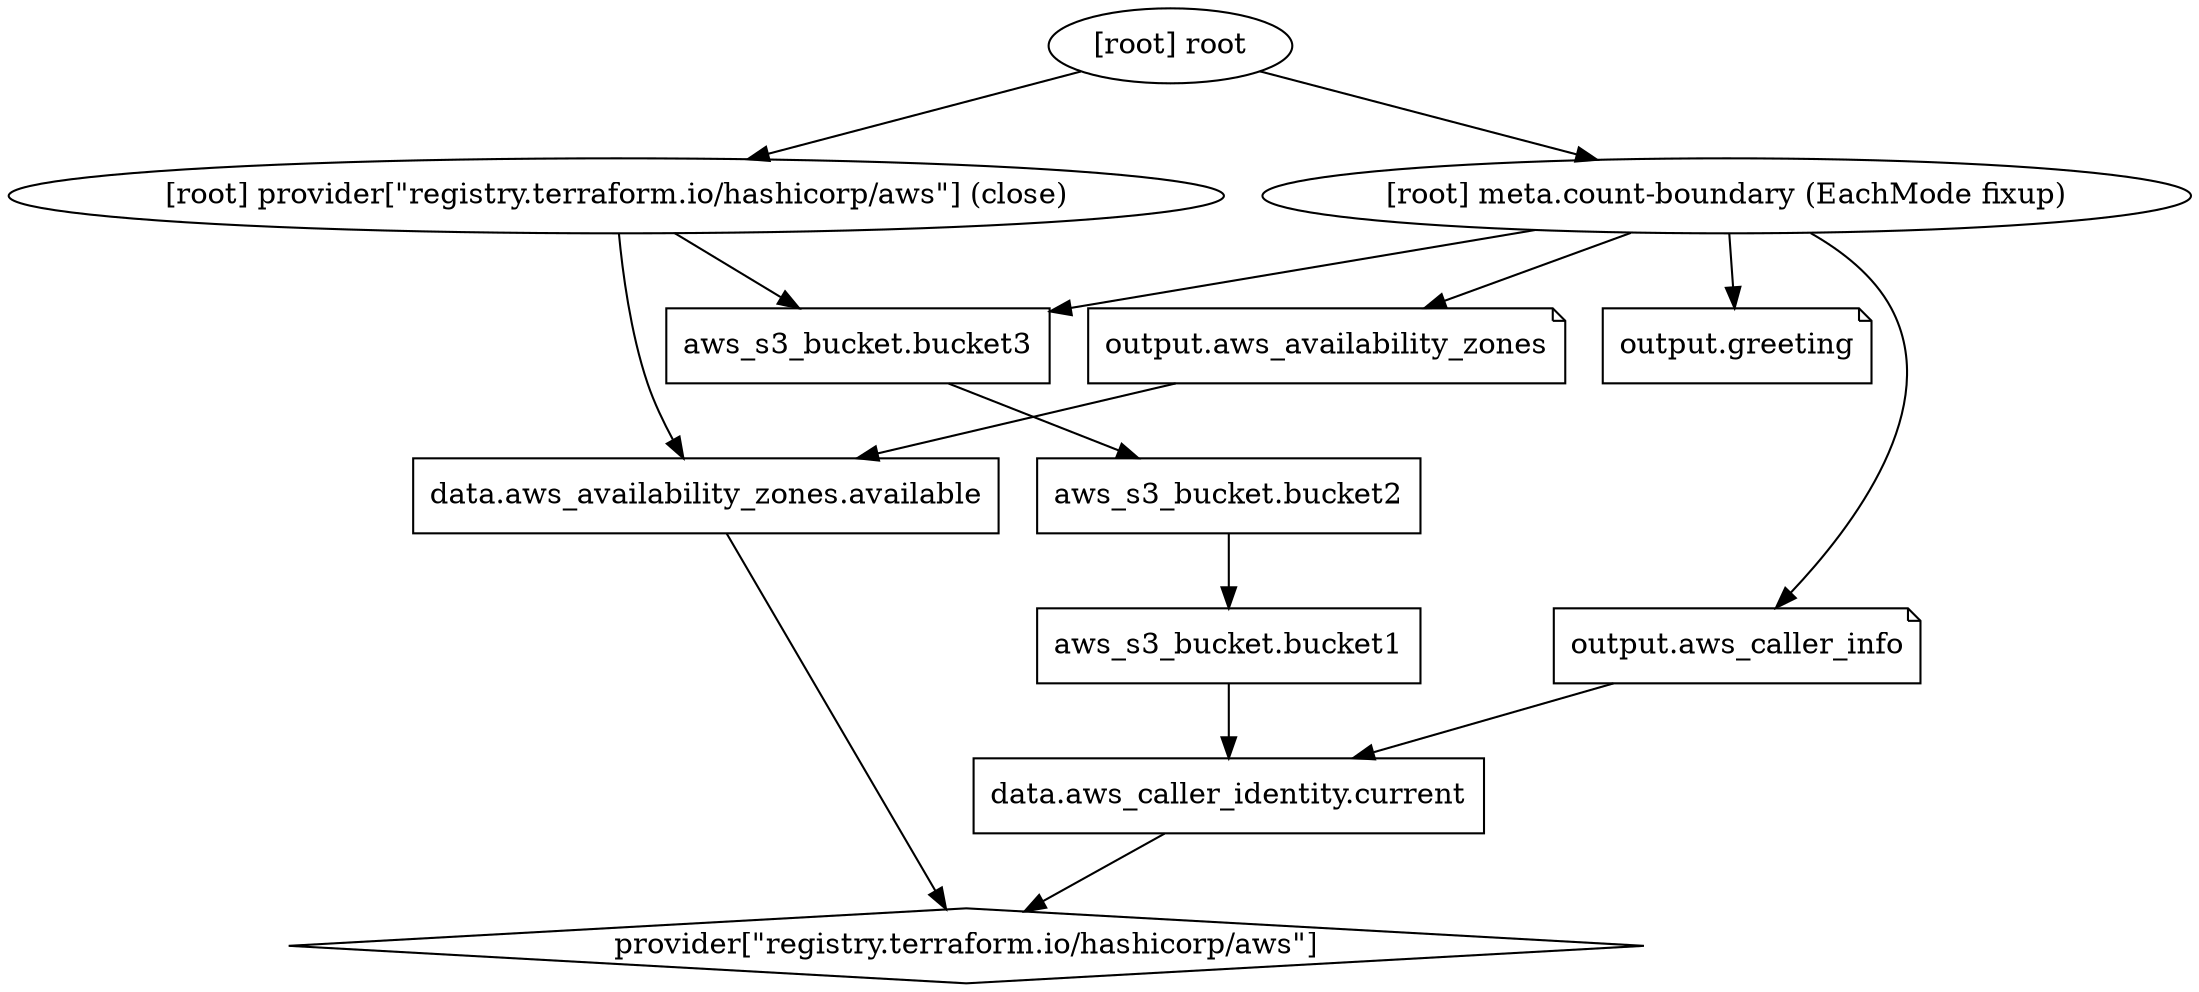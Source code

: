 digraph {
	compound = "true"
	newrank = "true"
	subgraph "root" {
		"[root] aws_s3_bucket.bucket1 (expand)" [label = "aws_s3_bucket.bucket1", shape = "box"]
		"[root] aws_s3_bucket.bucket2 (expand)" [label = "aws_s3_bucket.bucket2", shape = "box"]
		"[root] aws_s3_bucket.bucket3 (expand)" [label = "aws_s3_bucket.bucket3", shape = "box"]
		"[root] data.aws_availability_zones.available (expand)" [label = "data.aws_availability_zones.available", shape = "box"]
		"[root] data.aws_caller_identity.current (expand)" [label = "data.aws_caller_identity.current", shape = "box"]
		"[root] output.aws_availability_zones" [label = "output.aws_availability_zones", shape = "note"]
		"[root] output.aws_caller_info" [label = "output.aws_caller_info", shape = "note"]
		"[root] output.greeting" [label = "output.greeting", shape = "note"]
		"[root] provider[\"registry.terraform.io/hashicorp/aws\"]" [label = "provider[\"registry.terraform.io/hashicorp/aws\"]", shape = "diamond"]
		"[root] aws_s3_bucket.bucket1 (expand)" -> "[root] data.aws_caller_identity.current (expand)"
		"[root] aws_s3_bucket.bucket2 (expand)" -> "[root] aws_s3_bucket.bucket1 (expand)"
		"[root] aws_s3_bucket.bucket3 (expand)" -> "[root] aws_s3_bucket.bucket2 (expand)"
		"[root] data.aws_availability_zones.available (expand)" -> "[root] provider[\"registry.terraform.io/hashicorp/aws\"]"
		"[root] data.aws_caller_identity.current (expand)" -> "[root] provider[\"registry.terraform.io/hashicorp/aws\"]"
		"[root] meta.count-boundary (EachMode fixup)" -> "[root] aws_s3_bucket.bucket3 (expand)"
		"[root] meta.count-boundary (EachMode fixup)" -> "[root] output.aws_availability_zones"
		"[root] meta.count-boundary (EachMode fixup)" -> "[root] output.aws_caller_info"
		"[root] meta.count-boundary (EachMode fixup)" -> "[root] output.greeting"
		"[root] output.aws_availability_zones" -> "[root] data.aws_availability_zones.available (expand)"
		"[root] output.aws_caller_info" -> "[root] data.aws_caller_identity.current (expand)"
		"[root] provider[\"registry.terraform.io/hashicorp/aws\"] (close)" -> "[root] aws_s3_bucket.bucket3 (expand)"
		"[root] provider[\"registry.terraform.io/hashicorp/aws\"] (close)" -> "[root] data.aws_availability_zones.available (expand)"
		"[root] root" -> "[root] meta.count-boundary (EachMode fixup)"
		"[root] root" -> "[root] provider[\"registry.terraform.io/hashicorp/aws\"] (close)"
	}
}

